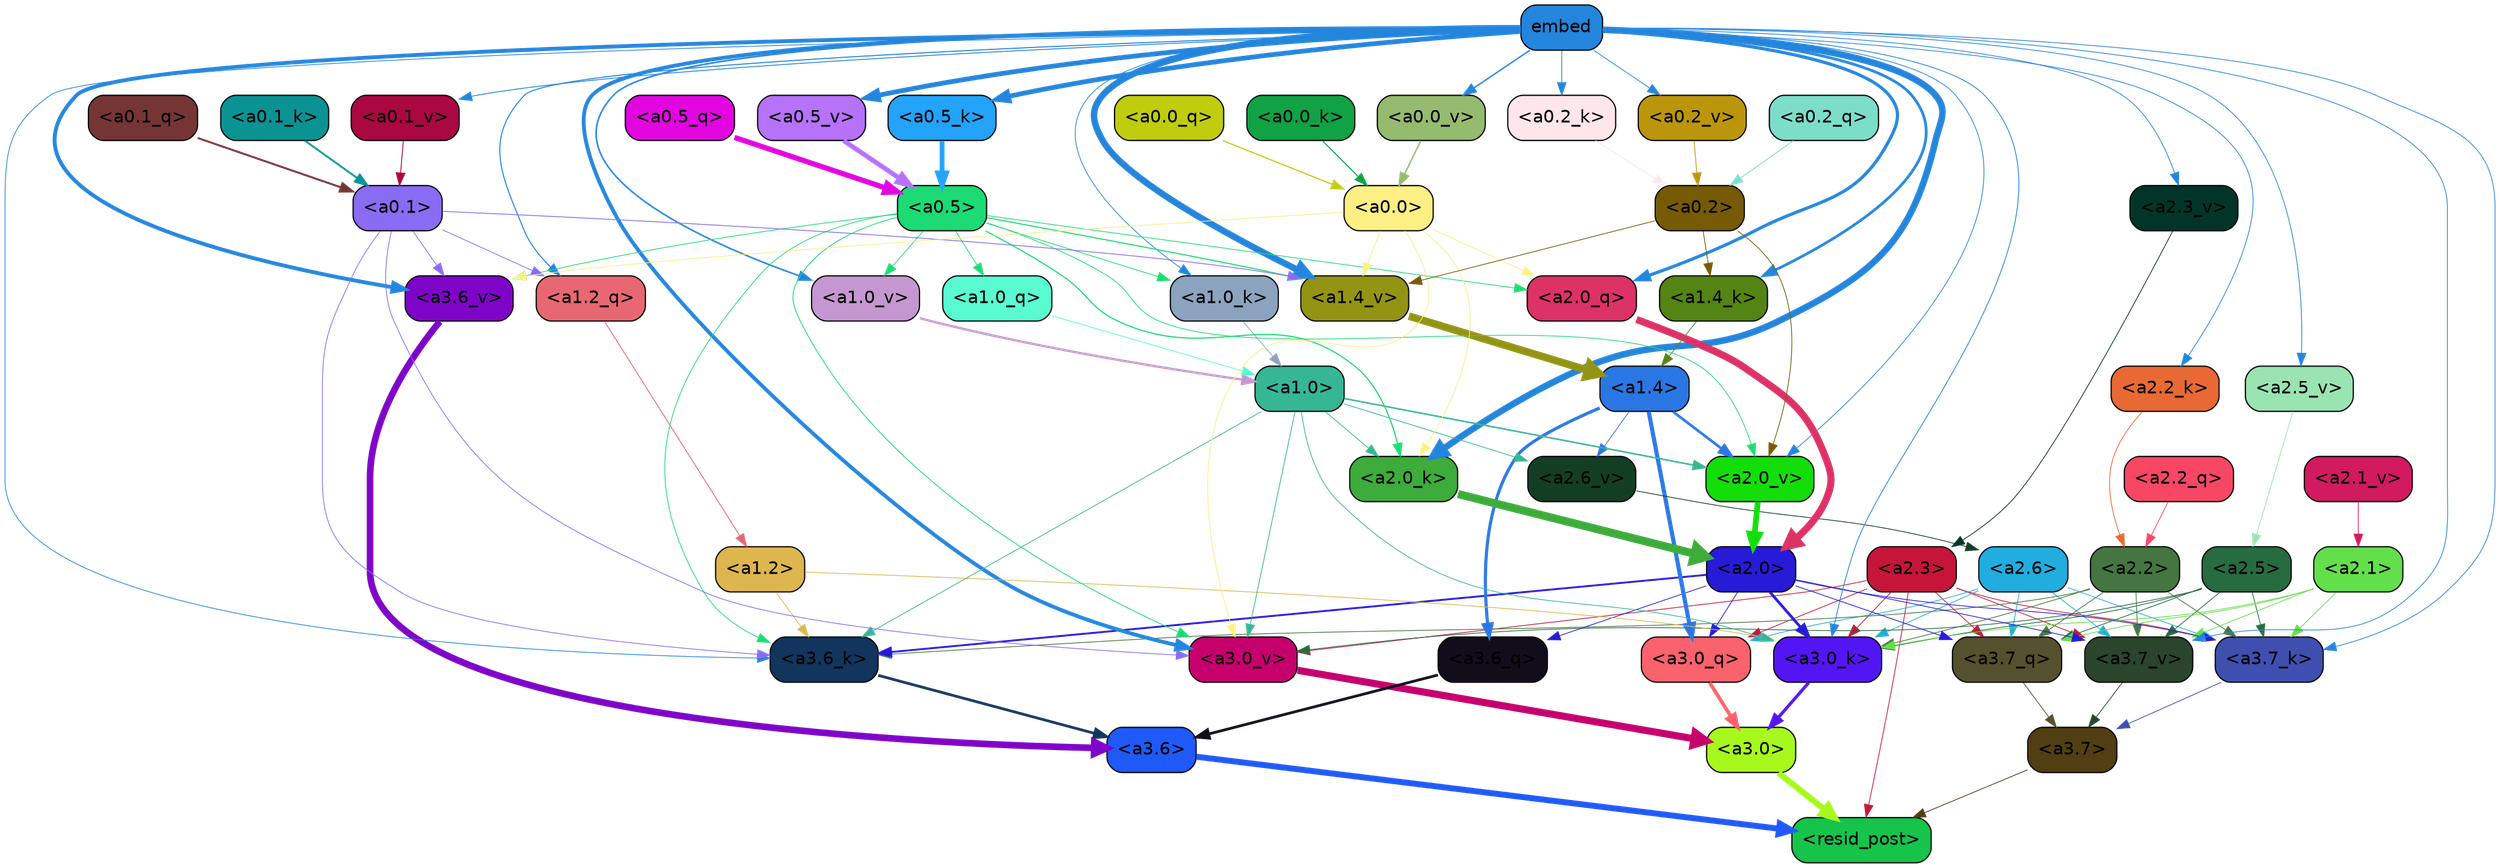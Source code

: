 strict digraph "" {
	graph [bgcolor=transparent,
		layout=dot,
		overlap=false,
		splines=true
	];
	"<a3.7>"	[color=black,
		fillcolor="#523e13",
		fontname=Helvetica,
		shape=box,
		style="filled, rounded"];
	"<resid_post>"	[color=black,
		fillcolor="#16c34b",
		fontname=Helvetica,
		shape=box,
		style="filled, rounded"];
	"<a3.7>" -> "<resid_post>"	[color="#523e13",
		penwidth=0.6];
	"<a3.6>"	[color=black,
		fillcolor="#1f5af9",
		fontname=Helvetica,
		shape=box,
		style="filled, rounded"];
	"<a3.6>" -> "<resid_post>"	[color="#1f5af9",
		penwidth=4.7534414529800415];
	"<a3.0>"	[color=black,
		fillcolor="#a7f91d",
		fontname=Helvetica,
		shape=box,
		style="filled, rounded"];
	"<a3.0>" -> "<resid_post>"	[color="#a7f91d",
		penwidth=4.898576855659485];
	"<a2.3>"	[color=black,
		fillcolor="#c51639",
		fontname=Helvetica,
		shape=box,
		style="filled, rounded"];
	"<a2.3>" -> "<resid_post>"	[color="#c51639",
		penwidth=0.6];
	"<a3.7_q>"	[color=black,
		fillcolor="#55512e",
		fontname=Helvetica,
		shape=box,
		style="filled, rounded"];
	"<a2.3>" -> "<a3.7_q>"	[color="#c51639",
		penwidth=0.6];
	"<a3.0_q>"	[color=black,
		fillcolor="#fa626d",
		fontname=Helvetica,
		shape=box,
		style="filled, rounded"];
	"<a2.3>" -> "<a3.0_q>"	[color="#c51639",
		penwidth=0.6];
	"<a3.7_k>"	[color=black,
		fillcolor="#3f4faf",
		fontname=Helvetica,
		shape=box,
		style="filled, rounded"];
	"<a2.3>" -> "<a3.7_k>"	[color="#c51639",
		penwidth=0.6];
	"<a3.0_k>"	[color=black,
		fillcolor="#5415f4",
		fontname=Helvetica,
		shape=box,
		style="filled, rounded"];
	"<a2.3>" -> "<a3.0_k>"	[color="#c51639",
		penwidth=0.6];
	"<a3.7_v>"	[color=black,
		fillcolor="#2b442c",
		fontname=Helvetica,
		shape=box,
		style="filled, rounded"];
	"<a2.3>" -> "<a3.7_v>"	[color="#c51639",
		penwidth=0.6];
	"<a3.0_v>"	[color=black,
		fillcolor="#c5006d",
		fontname=Helvetica,
		shape=box,
		style="filled, rounded"];
	"<a2.3>" -> "<a3.0_v>"	[color="#c51639",
		penwidth=0.6];
	"<a3.7_q>" -> "<a3.7>"	[color="#55512e",
		penwidth=0.6];
	"<a3.6_q>"	[color=black,
		fillcolor="#110d1b",
		fontname=Helvetica,
		shape=box,
		style="filled, rounded"];
	"<a3.6_q>" -> "<a3.6>"	[color="#110d1b",
		penwidth=2.160832464694977];
	"<a3.0_q>" -> "<a3.0>"	[color="#fa626d",
		penwidth=2.870753765106201];
	"<a3.7_k>" -> "<a3.7>"	[color="#3f4faf",
		penwidth=0.6];
	"<a3.6_k>"	[color=black,
		fillcolor="#11355d",
		fontname=Helvetica,
		shape=box,
		style="filled, rounded"];
	"<a3.6_k>" -> "<a3.6>"	[color="#11355d",
		penwidth=2.13908451795578];
	"<a3.0_k>" -> "<a3.0>"	[color="#5415f4",
		penwidth=2.520303964614868];
	"<a3.7_v>" -> "<a3.7>"	[color="#2b442c",
		penwidth=0.6];
	"<a3.6_v>"	[color=black,
		fillcolor="#7e05c8",
		fontname=Helvetica,
		shape=box,
		style="filled, rounded"];
	"<a3.6_v>" -> "<a3.6>"	[color="#7e05c8",
		penwidth=5.297133803367615];
	"<a3.0_v>" -> "<a3.0>"	[color="#c5006d",
		penwidth=5.680712580680847];
	"<a2.6>"	[color=black,
		fillcolor="#21addd",
		fontname=Helvetica,
		shape=box,
		style="filled, rounded"];
	"<a2.6>" -> "<a3.7_q>"	[color="#21addd",
		penwidth=0.6];
	"<a2.6>" -> "<a3.0_q>"	[color="#21addd",
		penwidth=0.6];
	"<a2.6>" -> "<a3.7_k>"	[color="#21addd",
		penwidth=0.6];
	"<a2.6>" -> "<a3.0_k>"	[color="#21addd",
		penwidth=0.6];
	"<a2.6>" -> "<a3.7_v>"	[color="#21addd",
		penwidth=0.6];
	"<a2.5>"	[color=black,
		fillcolor="#276b41",
		fontname=Helvetica,
		shape=box,
		style="filled, rounded"];
	"<a2.5>" -> "<a3.7_q>"	[color="#276b41",
		penwidth=0.6];
	"<a2.5>" -> "<a3.7_k>"	[color="#276b41",
		penwidth=0.6];
	"<a2.5>" -> "<a3.0_k>"	[color="#276b41",
		penwidth=0.6];
	"<a2.5>" -> "<a3.7_v>"	[color="#276b41",
		penwidth=0.6];
	"<a2.5>" -> "<a3.0_v>"	[color="#276b41",
		penwidth=0.6];
	"<a2.2>"	[color=black,
		fillcolor="#457641",
		fontname=Helvetica,
		shape=box,
		style="filled, rounded"];
	"<a2.2>" -> "<a3.7_q>"	[color="#457641",
		penwidth=0.6];
	"<a2.2>" -> "<a3.7_k>"	[color="#457641",
		penwidth=0.6];
	"<a2.2>" -> "<a3.6_k>"	[color="#457641",
		penwidth=0.6];
	"<a2.2>" -> "<a3.0_k>"	[color="#457641",
		penwidth=0.6];
	"<a2.2>" -> "<a3.7_v>"	[color="#457641",
		penwidth=0.6];
	"<a2.1>"	[color=black,
		fillcolor="#64df4c",
		fontname=Helvetica,
		shape=box,
		style="filled, rounded"];
	"<a2.1>" -> "<a3.7_q>"	[color="#64df4c",
		penwidth=0.6];
	"<a2.1>" -> "<a3.7_k>"	[color="#64df4c",
		penwidth=0.6];
	"<a2.1>" -> "<a3.0_k>"	[color="#64df4c",
		penwidth=0.6];
	"<a2.1>" -> "<a3.7_v>"	[color="#64df4c",
		penwidth=0.6];
	"<a2.0>"	[color=black,
		fillcolor="#271bd7",
		fontname=Helvetica,
		shape=box,
		style="filled, rounded"];
	"<a2.0>" -> "<a3.7_q>"	[color="#271bd7",
		penwidth=0.6];
	"<a2.0>" -> "<a3.6_q>"	[color="#271bd7",
		penwidth=0.6];
	"<a2.0>" -> "<a3.0_q>"	[color="#271bd7",
		penwidth=0.6];
	"<a2.0>" -> "<a3.7_k>"	[color="#271bd7",
		penwidth=0.6];
	"<a2.0>" -> "<a3.6_k>"	[color="#271bd7",
		penwidth=1.4957321882247925];
	"<a2.0>" -> "<a3.0_k>"	[color="#271bd7",
		penwidth=2.18752121925354];
	"<a2.0>" -> "<a3.7_v>"	[color="#271bd7",
		penwidth=0.6];
	"<a1.4>"	[color=black,
		fillcolor="#2a77e3",
		fontname=Helvetica,
		shape=box,
		style="filled, rounded"];
	"<a1.4>" -> "<a3.6_q>"	[color="#2a77e3",
		penwidth=2.4829938411712646];
	"<a1.4>" -> "<a3.0_q>"	[color="#2a77e3",
		penwidth=3.299744725227356];
	"<a2.6_v>"	[color=black,
		fillcolor="#143e23",
		fontname=Helvetica,
		shape=box,
		style="filled, rounded"];
	"<a1.4>" -> "<a2.6_v>"	[color="#2a77e3",
		penwidth=0.6];
	"<a2.0_v>"	[color=black,
		fillcolor="#14de0a",
		fontname=Helvetica,
		shape=box,
		style="filled, rounded"];
	"<a1.4>" -> "<a2.0_v>"	[color="#2a77e3",
		penwidth=2.092592429369688];
	embed	[color=black,
		fillcolor="#2485dc",
		fontname=Helvetica,
		shape=box,
		style="filled, rounded"];
	embed -> "<a3.7_k>"	[color="#2485dc",
		penwidth=0.6];
	embed -> "<a3.6_k>"	[color="#2485dc",
		penwidth=0.6];
	embed -> "<a3.0_k>"	[color="#2485dc",
		penwidth=0.6394047290086746];
	embed -> "<a3.7_v>"	[color="#2485dc",
		penwidth=0.6];
	embed -> "<a3.6_v>"	[color="#2485dc",
		penwidth=3.067279100418091];
	embed -> "<a3.0_v>"	[color="#2485dc",
		penwidth=3.0212591886520386];
	"<a2.0_q>"	[color=black,
		fillcolor="#dd3266",
		fontname=Helvetica,
		shape=box,
		style="filled, rounded"];
	embed -> "<a2.0_q>"	[color="#2485dc",
		penwidth=2.5355080366134644];
	"<a2.2_k>"	[color=black,
		fillcolor="#e86933",
		fontname=Helvetica,
		shape=box,
		style="filled, rounded"];
	embed -> "<a2.2_k>"	[color="#2485dc",
		penwidth=0.6];
	"<a2.0_k>"	[color=black,
		fillcolor="#3dac3b",
		fontname=Helvetica,
		shape=box,
		style="filled, rounded"];
	embed -> "<a2.0_k>"	[color="#2485dc",
		penwidth=5.2180726528167725];
	"<a2.5_v>"	[color=black,
		fillcolor="#9ae4b1",
		fontname=Helvetica,
		shape=box,
		style="filled, rounded"];
	embed -> "<a2.5_v>"	[color="#2485dc",
		penwidth=0.6];
	"<a2.3_v>"	[color=black,
		fillcolor="#023528",
		fontname=Helvetica,
		shape=box,
		style="filled, rounded"];
	embed -> "<a2.3_v>"	[color="#2485dc",
		penwidth=0.6];
	embed -> "<a2.0_v>"	[color="#2485dc",
		penwidth=0.6];
	"<a1.2_q>"	[color=black,
		fillcolor="#e76872",
		fontname=Helvetica,
		shape=box,
		style="filled, rounded"];
	embed -> "<a1.2_q>"	[color="#2485dc",
		penwidth=0.8094894886016846];
	"<a1.4_k>"	[color=black,
		fillcolor="#548413",
		fontname=Helvetica,
		shape=box,
		style="filled, rounded"];
	embed -> "<a1.4_k>"	[color="#2485dc",
		penwidth=2.1732678413391113];
	"<a1.0_k>"	[color=black,
		fillcolor="#8ba3bf",
		fontname=Helvetica,
		shape=box,
		style="filled, rounded"];
	embed -> "<a1.0_k>"	[color="#2485dc",
		penwidth=0.6];
	"<a1.4_v>"	[color=black,
		fillcolor="#939414",
		fontname=Helvetica,
		shape=box,
		style="filled, rounded"];
	embed -> "<a1.4_v>"	[color="#2485dc",
		penwidth=5.162249565124512];
	"<a1.0_v>"	[color=black,
		fillcolor="#c597d0",
		fontname=Helvetica,
		shape=box,
		style="filled, rounded"];
	embed -> "<a1.0_v>"	[color="#2485dc",
		penwidth=1.26457279920578];
	"<a0.5_k>"	[color=black,
		fillcolor="#23a3fa",
		fontname=Helvetica,
		shape=box,
		style="filled, rounded"];
	embed -> "<a0.5_k>"	[color="#2485dc",
		penwidth=3.7953668534755707];
	"<a0.2_k>"	[color=black,
		fillcolor="#fee6ea",
		fontname=Helvetica,
		shape=box,
		style="filled, rounded"];
	embed -> "<a0.2_k>"	[color="#2485dc",
		penwidth=0.6];
	"<a0.5_v>"	[color=black,
		fillcolor="#b672f9",
		fontname=Helvetica,
		shape=box,
		style="filled, rounded"];
	embed -> "<a0.5_v>"	[color="#2485dc",
		penwidth=3.8054766058921814];
	"<a0.2_v>"	[color=black,
		fillcolor="#bb960c",
		fontname=Helvetica,
		shape=box,
		style="filled, rounded"];
	embed -> "<a0.2_v>"	[color="#2485dc",
		penwidth=0.6];
	"<a0.1_v>"	[color=black,
		fillcolor="#a90840",
		fontname=Helvetica,
		shape=box,
		style="filled, rounded"];
	embed -> "<a0.1_v>"	[color="#2485dc",
		penwidth=0.6855058670043945];
	"<a0.0_v>"	[color=black,
		fillcolor="#95bb6e",
		fontname=Helvetica,
		shape=box,
		style="filled, rounded"];
	embed -> "<a0.0_v>"	[color="#2485dc",
		penwidth=1.1353206634521484];
	"<a1.2>"	[color=black,
		fillcolor="#ddb64f",
		fontname=Helvetica,
		shape=box,
		style="filled, rounded"];
	"<a1.2>" -> "<a3.6_k>"	[color="#ddb64f",
		penwidth=0.6];
	"<a1.2>" -> "<a3.0_k>"	[color="#ddb64f",
		penwidth=0.6];
	"<a1.0>"	[color=black,
		fillcolor="#36b695",
		fontname=Helvetica,
		shape=box,
		style="filled, rounded"];
	"<a1.0>" -> "<a3.6_k>"	[color="#36b695",
		penwidth=0.6];
	"<a1.0>" -> "<a3.0_k>"	[color="#36b695",
		penwidth=0.6];
	"<a1.0>" -> "<a3.0_v>"	[color="#36b695",
		penwidth=0.6];
	"<a1.0>" -> "<a2.0_k>"	[color="#36b695",
		penwidth=0.6];
	"<a1.0>" -> "<a2.6_v>"	[color="#36b695",
		penwidth=0.6];
	"<a1.0>" -> "<a2.0_v>"	[color="#36b695",
		penwidth=1.2132605910301208];
	"<a0.5>"	[color=black,
		fillcolor="#1cdb74",
		fontname=Helvetica,
		shape=box,
		style="filled, rounded"];
	"<a0.5>" -> "<a3.6_k>"	[color="#1cdb74",
		penwidth=0.6];
	"<a0.5>" -> "<a3.6_v>"	[color="#1cdb74",
		penwidth=0.6];
	"<a0.5>" -> "<a3.0_v>"	[color="#1cdb74",
		penwidth=0.648682102560997];
	"<a0.5>" -> "<a2.0_q>"	[color="#1cdb74",
		penwidth=0.6];
	"<a0.5>" -> "<a2.0_k>"	[color="#1cdb74",
		penwidth=0.9236047863960266];
	"<a0.5>" -> "<a2.0_v>"	[color="#1cdb74",
		penwidth=0.6];
	"<a1.0_q>"	[color=black,
		fillcolor="#59fbd0",
		fontname=Helvetica,
		shape=box,
		style="filled, rounded"];
	"<a0.5>" -> "<a1.0_q>"	[color="#1cdb74",
		penwidth=0.6];
	"<a0.5>" -> "<a1.0_k>"	[color="#1cdb74",
		penwidth=0.6];
	"<a0.5>" -> "<a1.4_v>"	[color="#1cdb74",
		penwidth=0.8783596754074097];
	"<a0.5>" -> "<a1.0_v>"	[color="#1cdb74",
		penwidth=0.6];
	"<a0.1>"	[color=black,
		fillcolor="#8a6bf3",
		fontname=Helvetica,
		shape=box,
		style="filled, rounded"];
	"<a0.1>" -> "<a3.6_k>"	[color="#8a6bf3",
		penwidth=0.6];
	"<a0.1>" -> "<a3.6_v>"	[color="#8a6bf3",
		penwidth=0.6];
	"<a0.1>" -> "<a3.0_v>"	[color="#8a6bf3",
		penwidth=0.6];
	"<a0.1>" -> "<a1.2_q>"	[color="#8a6bf3",
		penwidth=0.6];
	"<a0.1>" -> "<a1.4_v>"	[color="#8a6bf3",
		penwidth=0.6490728855133057];
	"<a0.0>"	[color=black,
		fillcolor="#fcef84",
		fontname=Helvetica,
		shape=box,
		style="filled, rounded"];
	"<a0.0>" -> "<a3.6_v>"	[color="#fcef84",
		penwidth=0.6];
	"<a0.0>" -> "<a3.0_v>"	[color="#fcef84",
		penwidth=0.6];
	"<a0.0>" -> "<a2.0_q>"	[color="#fcef84",
		penwidth=0.6];
	"<a0.0>" -> "<a2.0_k>"	[color="#fcef84",
		penwidth=0.6];
	"<a0.0>" -> "<a1.4_v>"	[color="#fcef84",
		penwidth=0.6];
	"<a2.2_q>"	[color=black,
		fillcolor="#f74765",
		fontname=Helvetica,
		shape=box,
		style="filled, rounded"];
	"<a2.2_q>" -> "<a2.2>"	[color="#f74765",
		penwidth=0.6];
	"<a2.0_q>" -> "<a2.0>"	[color="#dd3266",
		penwidth=5.681910276412964];
	"<a2.2_k>" -> "<a2.2>"	[color="#e86933",
		penwidth=0.6];
	"<a2.0_k>" -> "<a2.0>"	[color="#3dac3b",
		penwidth=6.447777509689331];
	"<a2.6_v>" -> "<a2.6>"	[color="#143e23",
		penwidth=0.6];
	"<a2.5_v>" -> "<a2.5>"	[color="#9ae4b1",
		penwidth=0.6];
	"<a2.3_v>" -> "<a2.3>"	[color="#023528",
		penwidth=0.6];
	"<a2.1_v>"	[color=black,
		fillcolor="#d11a5f",
		fontname=Helvetica,
		shape=box,
		style="filled, rounded"];
	"<a2.1_v>" -> "<a2.1>"	[color="#d11a5f",
		penwidth=0.6];
	"<a2.0_v>" -> "<a2.0>"	[color="#14de0a",
		penwidth=4.5695202350616455];
	"<a0.2>"	[color=black,
		fillcolor="#775a05",
		fontname=Helvetica,
		shape=box,
		style="filled, rounded"];
	"<a0.2>" -> "<a2.0_v>"	[color="#775a05",
		penwidth=0.6];
	"<a0.2>" -> "<a1.4_k>"	[color="#775a05",
		penwidth=0.6];
	"<a0.2>" -> "<a1.4_v>"	[color="#775a05",
		penwidth=0.6];
	"<a1.2_q>" -> "<a1.2>"	[color="#e76872",
		penwidth=0.6769798994064331];
	"<a1.0_q>" -> "<a1.0>"	[color="#59fbd0",
		penwidth=0.6];
	"<a1.4_k>" -> "<a1.4>"	[color="#548413",
		penwidth=0.6];
	"<a1.0_k>" -> "<a1.0>"	[color="#8ba3bf",
		penwidth=0.6];
	"<a1.4_v>" -> "<a1.4>"	[color="#939414",
		penwidth=6.016597509384155];
	"<a1.0_v>" -> "<a1.0>"	[color="#c597d0",
		penwidth=1.8562973737716675];
	"<a0.5_q>"	[color=black,
		fillcolor="#e106e0",
		fontname=Helvetica,
		shape=box,
		style="filled, rounded"];
	"<a0.5_q>" -> "<a0.5>"	[color="#e106e0",
		penwidth=4.176325984299183];
	"<a0.2_q>"	[color=black,
		fillcolor="#7cdec9",
		fontname=Helvetica,
		shape=box,
		style="filled, rounded"];
	"<a0.2_q>" -> "<a0.2>"	[color="#7cdec9",
		penwidth=0.6484866142272949];
	"<a0.1_q>"	[color=black,
		fillcolor="#763535",
		fontname=Helvetica,
		shape=box,
		style="filled, rounded"];
	"<a0.1_q>" -> "<a0.1>"	[color="#763535",
		penwidth=1.571044921875];
	"<a0.0_q>"	[color=black,
		fillcolor="#c0cd0f",
		fontname=Helvetica,
		shape=box,
		style="filled, rounded"];
	"<a0.0_q>" -> "<a0.0>"	[color="#c0cd0f",
		penwidth=0.9426424503326416];
	"<a0.5_k>" -> "<a0.5>"	[color="#23a3fa",
		penwidth=3.7953722774982452];
	"<a0.2_k>" -> "<a0.2>"	[color="#fee6ea",
		penwidth=0.6];
	"<a0.1_k>"	[color=black,
		fillcolor="#0b9393",
		fontname=Helvetica,
		shape=box,
		style="filled, rounded"];
	"<a0.1_k>" -> "<a0.1>"	[color="#0b9393",
		penwidth=1.483607530593872];
	"<a0.0_k>"	[color=black,
		fillcolor="#11a245",
		fontname=Helvetica,
		shape=box,
		style="filled, rounded"];
	"<a0.0_k>" -> "<a0.0>"	[color="#11a245",
		penwidth=0.8216795921325684];
	"<a0.5_v>" -> "<a0.5>"	[color="#b672f9",
		penwidth=3.805475652217865];
	"<a0.2_v>" -> "<a0.2>"	[color="#bb960c",
		penwidth=0.6];
	"<a0.1_v>" -> "<a0.1>"	[color="#a90840",
		penwidth=0.6855120658874512];
	"<a0.0_v>" -> "<a0.0>"	[color="#95bb6e",
		penwidth=1.1353182792663574];
}
